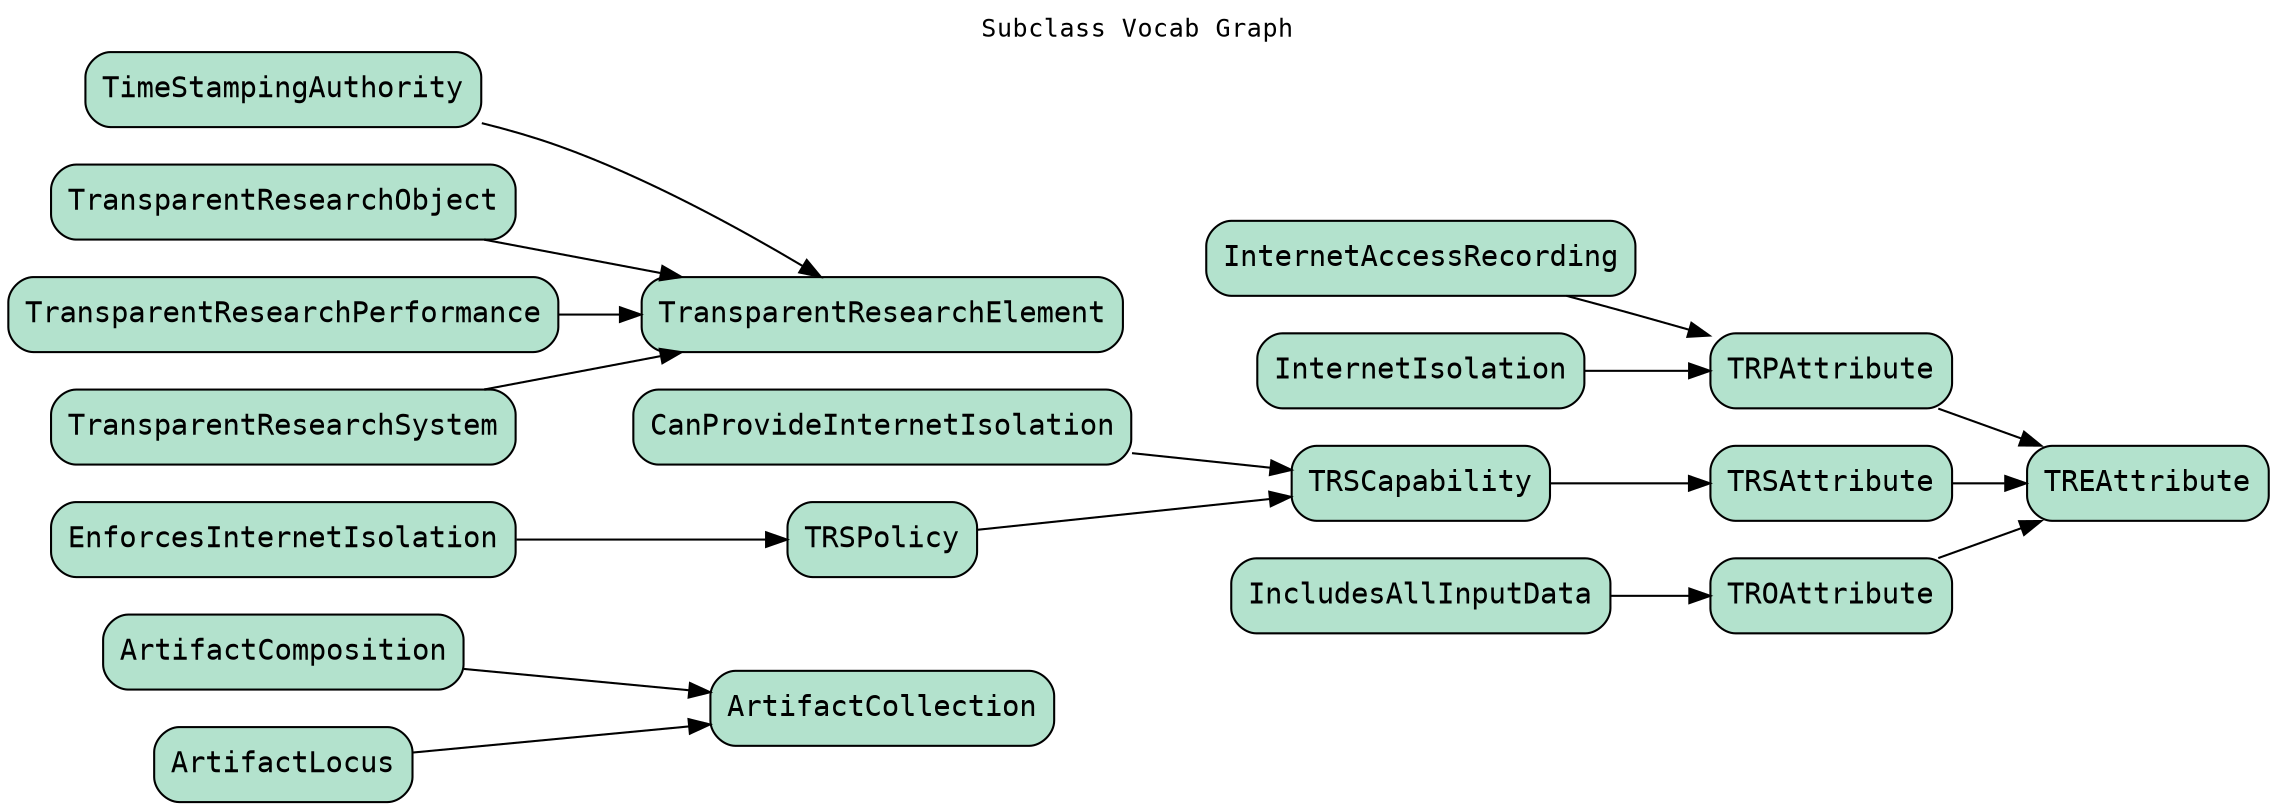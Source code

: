 
    digraph subclass_vocab_graph {
    rankdir=LR
    fontname=Courier; fontsize=12; labelloc=t
    label="Subclass Vocab Graph"
            node[shape=box style="filled, rounded" fillcolor="#b3e2cd" peripheries=1 fontname=Courier]
                            
    ArtifactComposition -> ArtifactCollection                            
    ArtifactLocus -> ArtifactCollection                            
    TROAttribute -> TREAttribute                            
    TRPAttribute -> TREAttribute                            
    TRSAttribute -> TREAttribute                            
    IncludesAllInputData -> TROAttribute                            
    InternetAccessRecording -> TRPAttribute                            
    InternetIsolation -> TRPAttribute                            
    TRSCapability -> TRSAttribute                            
    CanProvideInternetIsolation -> TRSCapability                            
    TRSPolicy -> TRSCapability                            
    EnforcesInternetIsolation -> TRSPolicy                            
    TimeStampingAuthority -> TransparentResearchElement                            
    TransparentResearchObject -> TransparentResearchElement                            
    TransparentResearchPerformance -> TransparentResearchElement                            
    TransparentResearchSystem -> TransparentResearchElement            
            
    }        